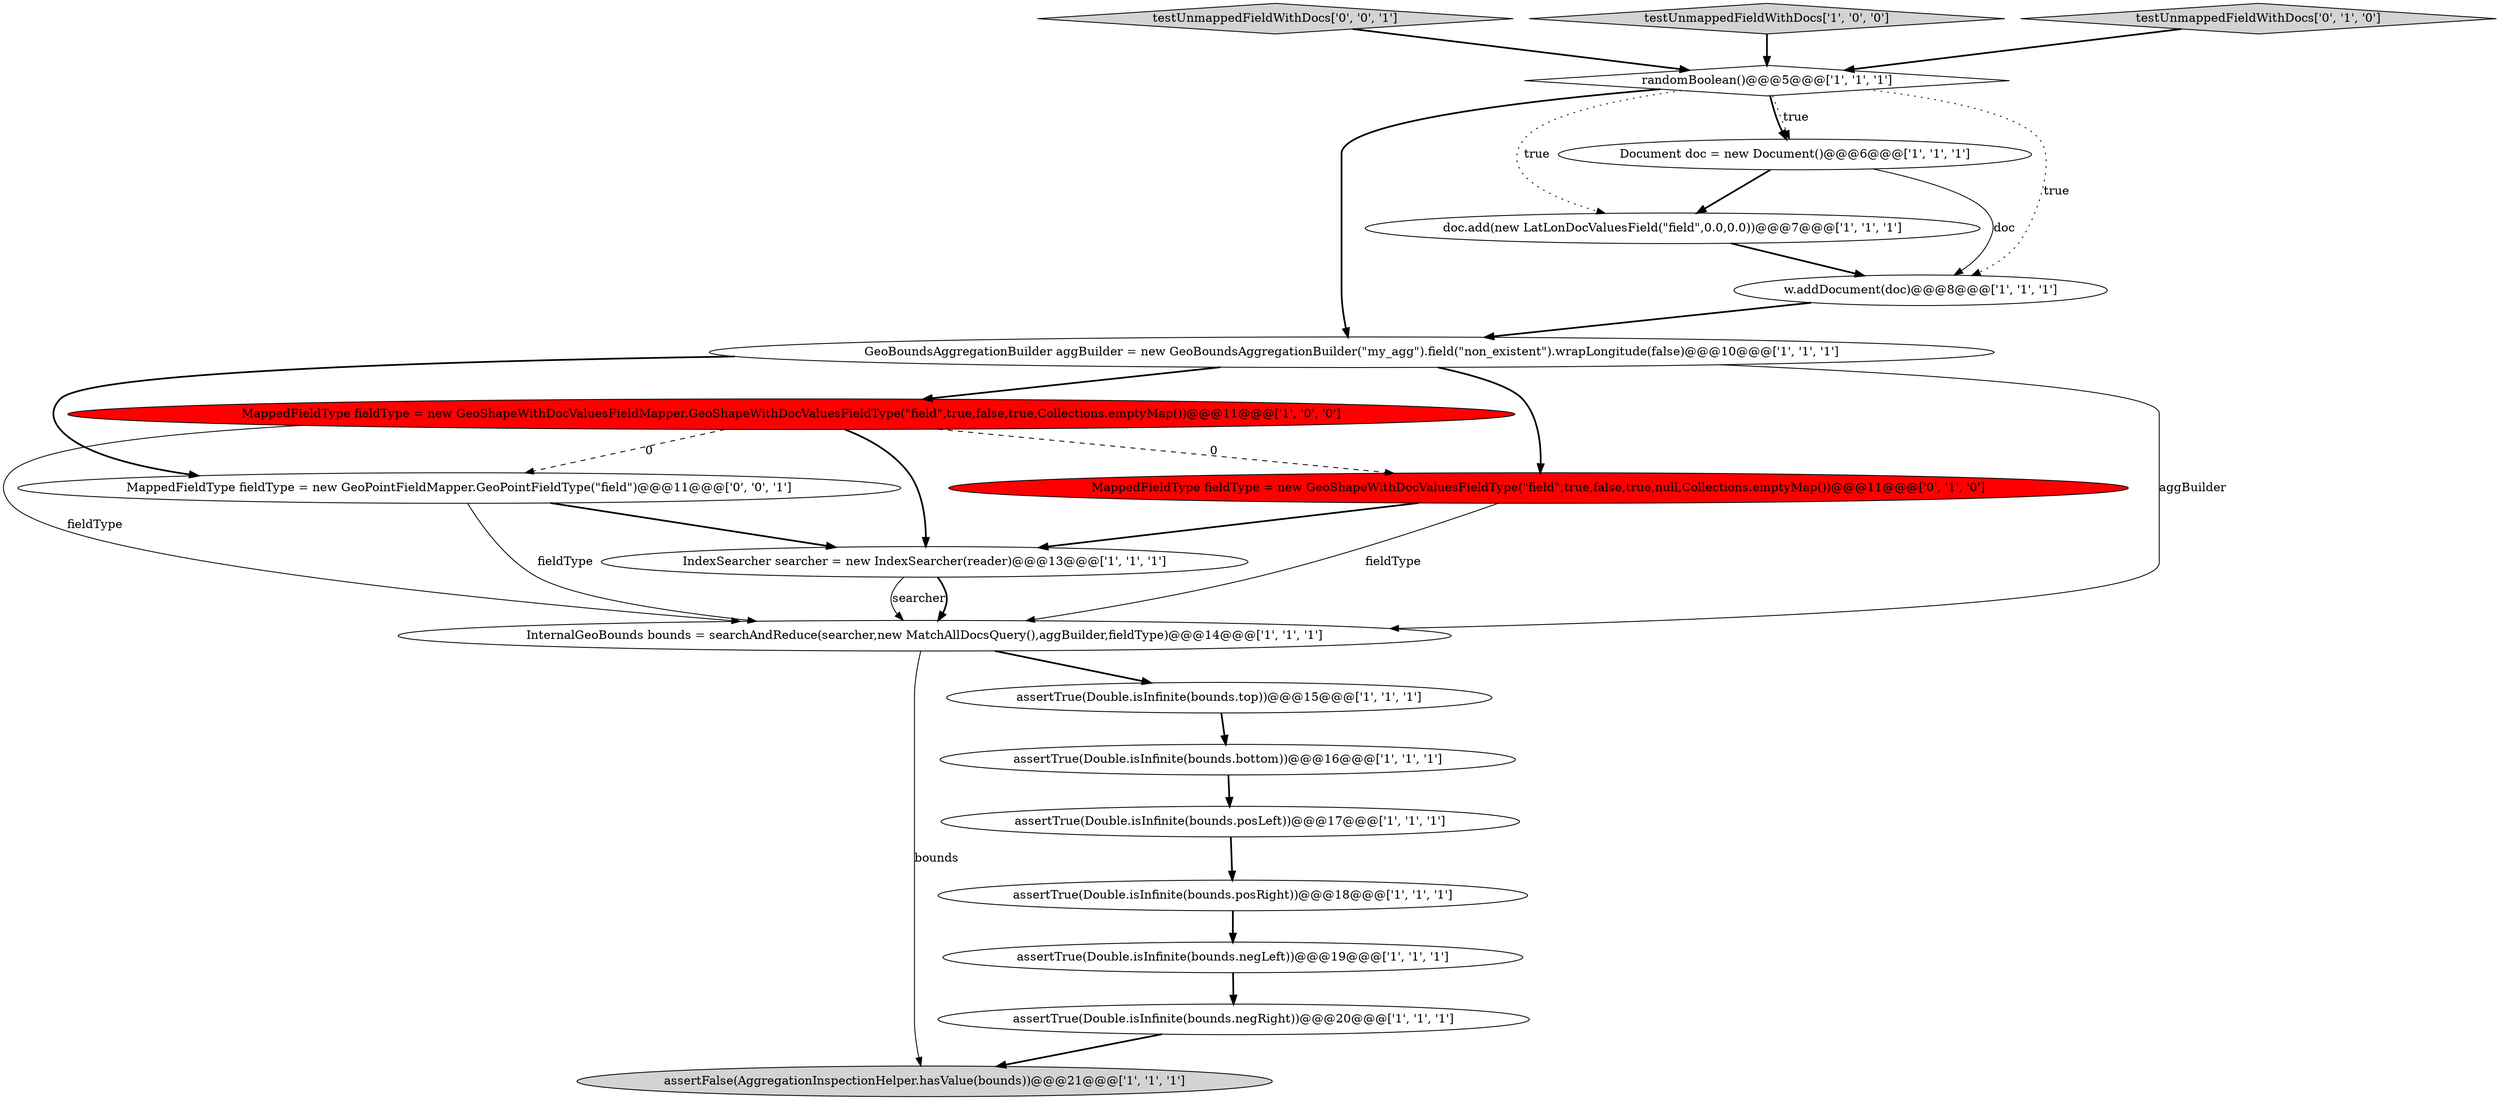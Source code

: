 digraph {
12 [style = filled, label = "IndexSearcher searcher = new IndexSearcher(reader)@@@13@@@['1', '1', '1']", fillcolor = white, shape = ellipse image = "AAA0AAABBB1BBB"];
4 [style = filled, label = "MappedFieldType fieldType = new GeoShapeWithDocValuesFieldMapper.GeoShapeWithDocValuesFieldType(\"field\",true,false,true,Collections.emptyMap())@@@11@@@['1', '0', '0']", fillcolor = red, shape = ellipse image = "AAA1AAABBB1BBB"];
19 [style = filled, label = "MappedFieldType fieldType = new GeoPointFieldMapper.GeoPointFieldType(\"field\")@@@11@@@['0', '0', '1']", fillcolor = white, shape = ellipse image = "AAA0AAABBB3BBB"];
7 [style = filled, label = "assertTrue(Double.isInfinite(bounds.posRight))@@@18@@@['1', '1', '1']", fillcolor = white, shape = ellipse image = "AAA0AAABBB1BBB"];
18 [style = filled, label = "testUnmappedFieldWithDocs['0', '0', '1']", fillcolor = lightgray, shape = diamond image = "AAA0AAABBB3BBB"];
0 [style = filled, label = "randomBoolean()@@@5@@@['1', '1', '1']", fillcolor = white, shape = diamond image = "AAA0AAABBB1BBB"];
9 [style = filled, label = "testUnmappedFieldWithDocs['1', '0', '0']", fillcolor = lightgray, shape = diamond image = "AAA0AAABBB1BBB"];
2 [style = filled, label = "assertTrue(Double.isInfinite(bounds.bottom))@@@16@@@['1', '1', '1']", fillcolor = white, shape = ellipse image = "AAA0AAABBB1BBB"];
8 [style = filled, label = "InternalGeoBounds bounds = searchAndReduce(searcher,new MatchAllDocsQuery(),aggBuilder,fieldType)@@@14@@@['1', '1', '1']", fillcolor = white, shape = ellipse image = "AAA0AAABBB1BBB"];
1 [style = filled, label = "assertTrue(Double.isInfinite(bounds.top))@@@15@@@['1', '1', '1']", fillcolor = white, shape = ellipse image = "AAA0AAABBB1BBB"];
6 [style = filled, label = "w.addDocument(doc)@@@8@@@['1', '1', '1']", fillcolor = white, shape = ellipse image = "AAA0AAABBB1BBB"];
14 [style = filled, label = "assertTrue(Double.isInfinite(bounds.negLeft))@@@19@@@['1', '1', '1']", fillcolor = white, shape = ellipse image = "AAA0AAABBB1BBB"];
16 [style = filled, label = "MappedFieldType fieldType = new GeoShapeWithDocValuesFieldType(\"field\",true,false,true,null,Collections.emptyMap())@@@11@@@['0', '1', '0']", fillcolor = red, shape = ellipse image = "AAA1AAABBB2BBB"];
17 [style = filled, label = "testUnmappedFieldWithDocs['0', '1', '0']", fillcolor = lightgray, shape = diamond image = "AAA0AAABBB2BBB"];
13 [style = filled, label = "assertTrue(Double.isInfinite(bounds.posLeft))@@@17@@@['1', '1', '1']", fillcolor = white, shape = ellipse image = "AAA0AAABBB1BBB"];
15 [style = filled, label = "GeoBoundsAggregationBuilder aggBuilder = new GeoBoundsAggregationBuilder(\"my_agg\").field(\"non_existent\").wrapLongitude(false)@@@10@@@['1', '1', '1']", fillcolor = white, shape = ellipse image = "AAA0AAABBB1BBB"];
5 [style = filled, label = "assertTrue(Double.isInfinite(bounds.negRight))@@@20@@@['1', '1', '1']", fillcolor = white, shape = ellipse image = "AAA0AAABBB1BBB"];
10 [style = filled, label = "doc.add(new LatLonDocValuesField(\"field\",0.0,0.0))@@@7@@@['1', '1', '1']", fillcolor = white, shape = ellipse image = "AAA0AAABBB1BBB"];
11 [style = filled, label = "Document doc = new Document()@@@6@@@['1', '1', '1']", fillcolor = white, shape = ellipse image = "AAA0AAABBB1BBB"];
3 [style = filled, label = "assertFalse(AggregationInspectionHelper.hasValue(bounds))@@@21@@@['1', '1', '1']", fillcolor = lightgray, shape = ellipse image = "AAA0AAABBB1BBB"];
5->3 [style = bold, label=""];
12->8 [style = solid, label="searcher"];
4->16 [style = dashed, label="0"];
9->0 [style = bold, label=""];
19->12 [style = bold, label=""];
0->10 [style = dotted, label="true"];
0->11 [style = bold, label=""];
15->19 [style = bold, label=""];
0->6 [style = dotted, label="true"];
15->16 [style = bold, label=""];
10->6 [style = bold, label=""];
0->15 [style = bold, label=""];
6->15 [style = bold, label=""];
15->8 [style = solid, label="aggBuilder"];
2->13 [style = bold, label=""];
7->14 [style = bold, label=""];
8->1 [style = bold, label=""];
17->0 [style = bold, label=""];
4->8 [style = solid, label="fieldType"];
11->10 [style = bold, label=""];
12->8 [style = bold, label=""];
13->7 [style = bold, label=""];
11->6 [style = solid, label="doc"];
15->4 [style = bold, label=""];
4->12 [style = bold, label=""];
4->19 [style = dashed, label="0"];
1->2 [style = bold, label=""];
19->8 [style = solid, label="fieldType"];
16->8 [style = solid, label="fieldType"];
0->11 [style = dotted, label="true"];
16->12 [style = bold, label=""];
18->0 [style = bold, label=""];
14->5 [style = bold, label=""];
8->3 [style = solid, label="bounds"];
}
